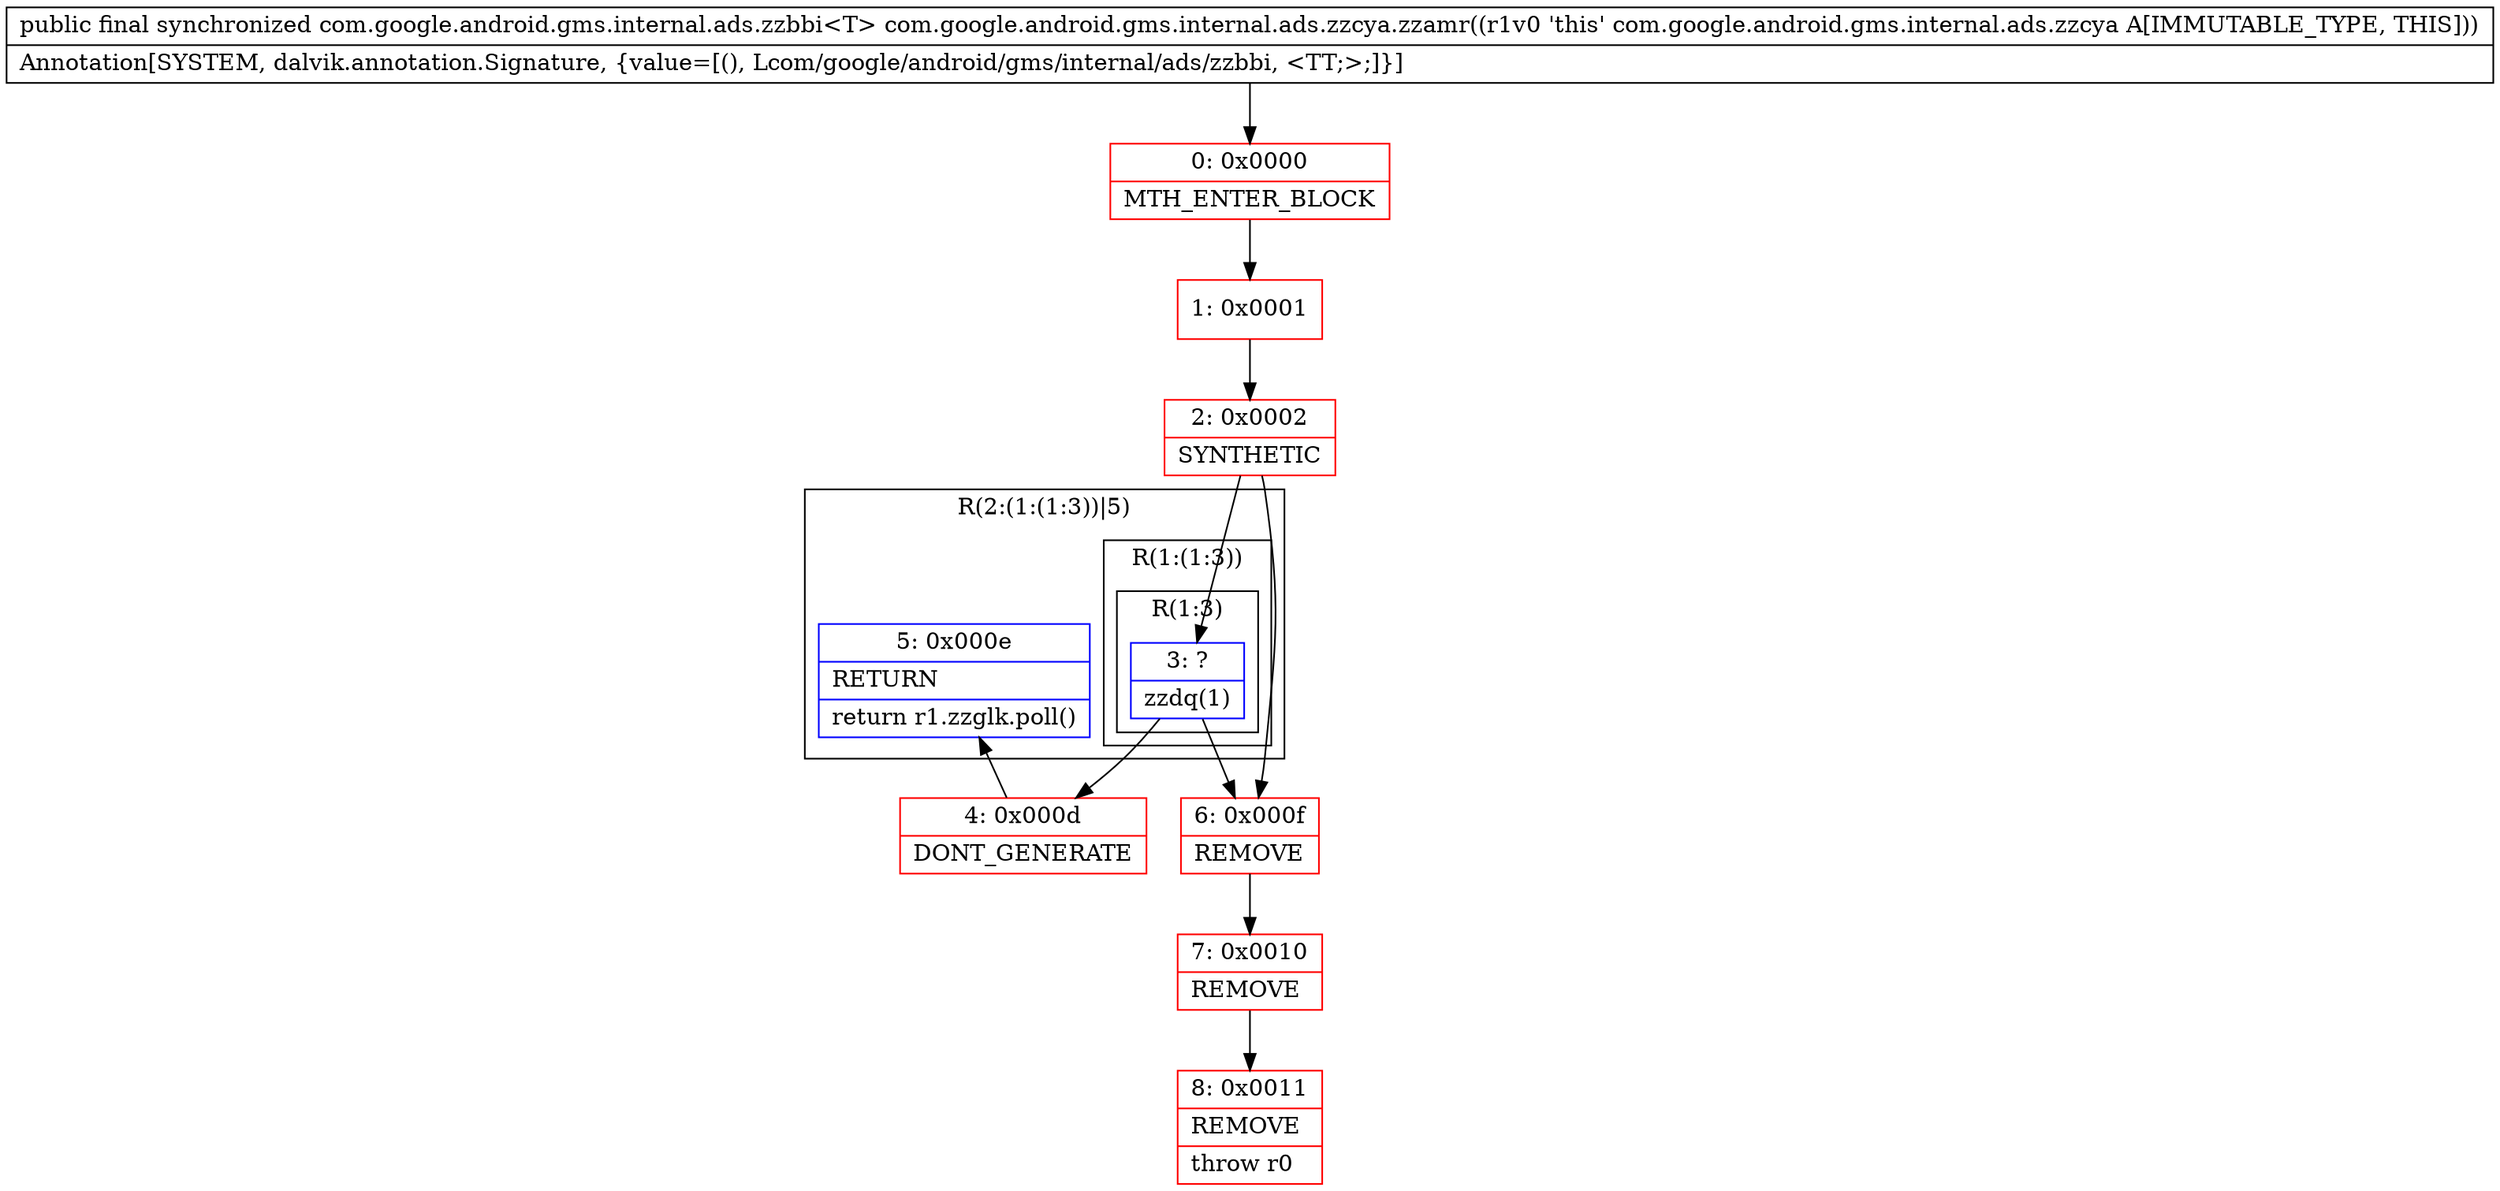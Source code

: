 digraph "CFG forcom.google.android.gms.internal.ads.zzcya.zzamr()Lcom\/google\/android\/gms\/internal\/ads\/zzbbi;" {
subgraph cluster_Region_1560270649 {
label = "R(2:(1:(1:3))|5)";
node [shape=record,color=blue];
subgraph cluster_Region_661578032 {
label = "R(1:(1:3))";
node [shape=record,color=blue];
subgraph cluster_Region_131355015 {
label = "R(1:3)";
node [shape=record,color=blue];
Node_3 [shape=record,label="{3\:\ ?|zzdq(1)\l}"];
}
}
Node_5 [shape=record,label="{5\:\ 0x000e|RETURN\l|return r1.zzglk.poll()\l}"];
}
Node_0 [shape=record,color=red,label="{0\:\ 0x0000|MTH_ENTER_BLOCK\l}"];
Node_1 [shape=record,color=red,label="{1\:\ 0x0001}"];
Node_2 [shape=record,color=red,label="{2\:\ 0x0002|SYNTHETIC\l}"];
Node_4 [shape=record,color=red,label="{4\:\ 0x000d|DONT_GENERATE\l}"];
Node_6 [shape=record,color=red,label="{6\:\ 0x000f|REMOVE\l}"];
Node_7 [shape=record,color=red,label="{7\:\ 0x0010|REMOVE\l}"];
Node_8 [shape=record,color=red,label="{8\:\ 0x0011|REMOVE\l|throw r0\l}"];
MethodNode[shape=record,label="{public final synchronized com.google.android.gms.internal.ads.zzbbi\<T\> com.google.android.gms.internal.ads.zzcya.zzamr((r1v0 'this' com.google.android.gms.internal.ads.zzcya A[IMMUTABLE_TYPE, THIS]))  | Annotation[SYSTEM, dalvik.annotation.Signature, \{value=[(), Lcom\/google\/android\/gms\/internal\/ads\/zzbbi, \<TT;\>;]\}]\l}"];
MethodNode -> Node_0;
Node_3 -> Node_4;
Node_3 -> Node_6;
Node_0 -> Node_1;
Node_1 -> Node_2;
Node_2 -> Node_3;
Node_2 -> Node_6;
Node_4 -> Node_5;
Node_6 -> Node_7;
Node_7 -> Node_8;
}

